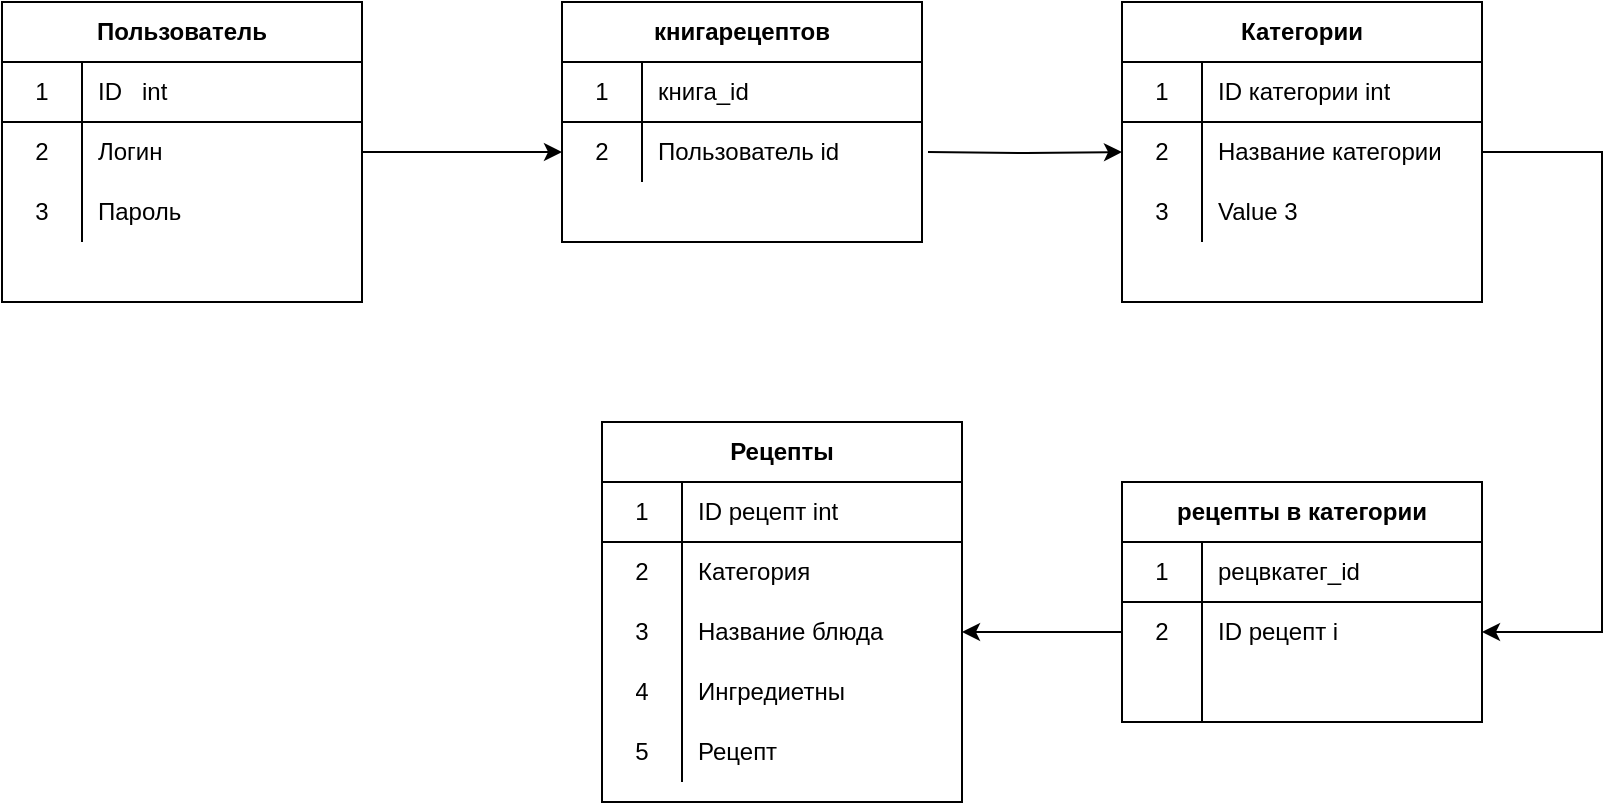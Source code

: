 <mxfile version="13.7.7" type="github">
  <diagram name="Page-1" id="6133507b-19e7-1e82-6fc7-422aa6c4b21f">
    <mxGraphModel dx="1038" dy="532" grid="1" gridSize="10" guides="1" tooltips="1" connect="1" arrows="1" fold="1" page="1" pageScale="1" pageWidth="1100" pageHeight="850" background="#ffffff" math="0" shadow="0">
      <root>
        <mxCell id="0" />
        <mxCell id="1" parent="0" />
        <mxCell id="IO8GIGBL9XiZ4tmUcEtB-36" value="Пользователь" style="shape=table;html=1;whiteSpace=wrap;startSize=30;container=1;collapsible=0;childLayout=tableLayout;fixedRows=1;rowLines=0;fontStyle=1;align=center;" vertex="1" parent="1">
          <mxGeometry x="240" y="360" width="180" height="150" as="geometry" />
        </mxCell>
        <mxCell id="IO8GIGBL9XiZ4tmUcEtB-37" value="" style="shape=partialRectangle;html=1;whiteSpace=wrap;collapsible=0;dropTarget=0;pointerEvents=0;fillColor=none;top=0;left=0;bottom=1;right=0;points=[[0,0.5],[1,0.5]];portConstraint=eastwest;" vertex="1" parent="IO8GIGBL9XiZ4tmUcEtB-36">
          <mxGeometry y="30" width="180" height="30" as="geometry" />
        </mxCell>
        <mxCell id="IO8GIGBL9XiZ4tmUcEtB-38" value="1" style="shape=partialRectangle;html=1;whiteSpace=wrap;connectable=0;fillColor=none;top=0;left=0;bottom=0;right=0;overflow=hidden;" vertex="1" parent="IO8GIGBL9XiZ4tmUcEtB-37">
          <mxGeometry width="40" height="30" as="geometry" />
        </mxCell>
        <mxCell id="IO8GIGBL9XiZ4tmUcEtB-39" value="ID&amp;nbsp; &amp;nbsp;int" style="shape=partialRectangle;html=1;whiteSpace=wrap;connectable=0;fillColor=none;top=0;left=0;bottom=0;right=0;align=left;spacingLeft=6;overflow=hidden;" vertex="1" parent="IO8GIGBL9XiZ4tmUcEtB-37">
          <mxGeometry x="40" width="140" height="30" as="geometry" />
        </mxCell>
        <mxCell id="IO8GIGBL9XiZ4tmUcEtB-40" value="" style="shape=partialRectangle;html=1;whiteSpace=wrap;collapsible=0;dropTarget=0;pointerEvents=0;fillColor=none;top=0;left=0;bottom=0;right=0;points=[[0,0.5],[1,0.5]];portConstraint=eastwest;" vertex="1" parent="IO8GIGBL9XiZ4tmUcEtB-36">
          <mxGeometry y="60" width="180" height="30" as="geometry" />
        </mxCell>
        <mxCell id="IO8GIGBL9XiZ4tmUcEtB-41" value="2" style="shape=partialRectangle;html=1;whiteSpace=wrap;connectable=0;fillColor=none;top=0;left=0;bottom=0;right=0;overflow=hidden;" vertex="1" parent="IO8GIGBL9XiZ4tmUcEtB-40">
          <mxGeometry width="40" height="30" as="geometry" />
        </mxCell>
        <mxCell id="IO8GIGBL9XiZ4tmUcEtB-42" value="Логин" style="shape=partialRectangle;html=1;whiteSpace=wrap;connectable=0;fillColor=none;top=0;left=0;bottom=0;right=0;align=left;spacingLeft=6;overflow=hidden;" vertex="1" parent="IO8GIGBL9XiZ4tmUcEtB-40">
          <mxGeometry x="40" width="140" height="30" as="geometry" />
        </mxCell>
        <mxCell id="IO8GIGBL9XiZ4tmUcEtB-43" value="" style="shape=partialRectangle;html=1;whiteSpace=wrap;collapsible=0;dropTarget=0;pointerEvents=0;fillColor=none;top=0;left=0;bottom=0;right=0;points=[[0,0.5],[1,0.5]];portConstraint=eastwest;" vertex="1" parent="IO8GIGBL9XiZ4tmUcEtB-36">
          <mxGeometry y="90" width="180" height="30" as="geometry" />
        </mxCell>
        <mxCell id="IO8GIGBL9XiZ4tmUcEtB-44" value="3" style="shape=partialRectangle;html=1;whiteSpace=wrap;connectable=0;fillColor=none;top=0;left=0;bottom=0;right=0;overflow=hidden;" vertex="1" parent="IO8GIGBL9XiZ4tmUcEtB-43">
          <mxGeometry width="40" height="30" as="geometry" />
        </mxCell>
        <mxCell id="IO8GIGBL9XiZ4tmUcEtB-45" value="Пароль" style="shape=partialRectangle;html=1;whiteSpace=wrap;connectable=0;fillColor=none;top=0;left=0;bottom=0;right=0;align=left;spacingLeft=6;overflow=hidden;" vertex="1" parent="IO8GIGBL9XiZ4tmUcEtB-43">
          <mxGeometry x="40" width="140" height="30" as="geometry" />
        </mxCell>
        <mxCell id="IO8GIGBL9XiZ4tmUcEtB-63" style="edgeStyle=orthogonalEdgeStyle;rounded=0;orthogonalLoop=1;jettySize=auto;html=1;entryX=0;entryY=0.5;entryDx=0;entryDy=0;" edge="1" parent="1" target="IO8GIGBL9XiZ4tmUcEtB-23">
          <mxGeometry relative="1" as="geometry">
            <mxPoint x="703" y="435" as="sourcePoint" />
          </mxGeometry>
        </mxCell>
        <mxCell id="IO8GIGBL9XiZ4tmUcEtB-62" style="edgeStyle=orthogonalEdgeStyle;rounded=0;orthogonalLoop=1;jettySize=auto;html=1;exitX=1;exitY=0.5;exitDx=0;exitDy=0;entryX=0;entryY=0.5;entryDx=0;entryDy=0;" edge="1" parent="1" source="IO8GIGBL9XiZ4tmUcEtB-40" target="IO8GIGBL9XiZ4tmUcEtB-50">
          <mxGeometry relative="1" as="geometry" />
        </mxCell>
        <mxCell id="IO8GIGBL9XiZ4tmUcEtB-46" value="книгарецептов" style="shape=table;html=1;whiteSpace=wrap;startSize=30;container=1;collapsible=0;childLayout=tableLayout;fixedRows=1;rowLines=0;fontStyle=1;align=center;" vertex="1" parent="1">
          <mxGeometry x="520" y="360" width="180" height="120" as="geometry" />
        </mxCell>
        <mxCell id="IO8GIGBL9XiZ4tmUcEtB-47" value="" style="shape=partialRectangle;html=1;whiteSpace=wrap;collapsible=0;dropTarget=0;pointerEvents=0;fillColor=none;top=0;left=0;bottom=1;right=0;points=[[0,0.5],[1,0.5]];portConstraint=eastwest;" vertex="1" parent="IO8GIGBL9XiZ4tmUcEtB-46">
          <mxGeometry y="30" width="180" height="30" as="geometry" />
        </mxCell>
        <mxCell id="IO8GIGBL9XiZ4tmUcEtB-48" value="1" style="shape=partialRectangle;html=1;whiteSpace=wrap;connectable=0;fillColor=none;top=0;left=0;bottom=0;right=0;overflow=hidden;" vertex="1" parent="IO8GIGBL9XiZ4tmUcEtB-47">
          <mxGeometry width="40" height="30" as="geometry" />
        </mxCell>
        <mxCell id="IO8GIGBL9XiZ4tmUcEtB-49" value="книга_id" style="shape=partialRectangle;html=1;whiteSpace=wrap;connectable=0;fillColor=none;top=0;left=0;bottom=0;right=0;align=left;spacingLeft=6;overflow=hidden;" vertex="1" parent="IO8GIGBL9XiZ4tmUcEtB-47">
          <mxGeometry x="40" width="140" height="30" as="geometry" />
        </mxCell>
        <mxCell id="IO8GIGBL9XiZ4tmUcEtB-50" value="" style="shape=partialRectangle;html=1;whiteSpace=wrap;collapsible=0;dropTarget=0;pointerEvents=0;fillColor=none;top=0;left=0;bottom=0;right=0;points=[[0,0.5],[1,0.5]];portConstraint=eastwest;" vertex="1" parent="IO8GIGBL9XiZ4tmUcEtB-46">
          <mxGeometry y="60" width="180" height="30" as="geometry" />
        </mxCell>
        <mxCell id="IO8GIGBL9XiZ4tmUcEtB-51" value="2" style="shape=partialRectangle;html=1;whiteSpace=wrap;connectable=0;fillColor=none;top=0;left=0;bottom=0;right=0;overflow=hidden;" vertex="1" parent="IO8GIGBL9XiZ4tmUcEtB-50">
          <mxGeometry width="40" height="30" as="geometry" />
        </mxCell>
        <mxCell id="IO8GIGBL9XiZ4tmUcEtB-52" value="Пользователь id" style="shape=partialRectangle;html=1;whiteSpace=wrap;connectable=0;fillColor=none;top=0;left=0;bottom=0;right=0;align=left;spacingLeft=6;overflow=hidden;" vertex="1" parent="IO8GIGBL9XiZ4tmUcEtB-50">
          <mxGeometry x="40" width="140" height="30" as="geometry" />
        </mxCell>
        <mxCell id="IO8GIGBL9XiZ4tmUcEtB-19" value="Категории" style="shape=table;html=1;whiteSpace=wrap;startSize=30;container=1;collapsible=0;childLayout=tableLayout;fixedRows=1;rowLines=0;fontStyle=1;align=center;" vertex="1" parent="1">
          <mxGeometry x="800" y="360" width="180" height="150" as="geometry" />
        </mxCell>
        <mxCell id="IO8GIGBL9XiZ4tmUcEtB-20" value="" style="shape=partialRectangle;html=1;whiteSpace=wrap;collapsible=0;dropTarget=0;pointerEvents=0;fillColor=none;top=0;left=0;bottom=1;right=0;points=[[0,0.5],[1,0.5]];portConstraint=eastwest;" vertex="1" parent="IO8GIGBL9XiZ4tmUcEtB-19">
          <mxGeometry y="30" width="180" height="30" as="geometry" />
        </mxCell>
        <mxCell id="IO8GIGBL9XiZ4tmUcEtB-21" value="1" style="shape=partialRectangle;html=1;whiteSpace=wrap;connectable=0;fillColor=none;top=0;left=0;bottom=0;right=0;overflow=hidden;" vertex="1" parent="IO8GIGBL9XiZ4tmUcEtB-20">
          <mxGeometry width="40" height="30" as="geometry" />
        </mxCell>
        <mxCell id="IO8GIGBL9XiZ4tmUcEtB-22" value="ID категории int" style="shape=partialRectangle;html=1;whiteSpace=wrap;connectable=0;fillColor=none;top=0;left=0;bottom=0;right=0;align=left;spacingLeft=6;overflow=hidden;" vertex="1" parent="IO8GIGBL9XiZ4tmUcEtB-20">
          <mxGeometry x="40" width="140" height="30" as="geometry" />
        </mxCell>
        <mxCell id="IO8GIGBL9XiZ4tmUcEtB-23" value="" style="shape=partialRectangle;html=1;whiteSpace=wrap;collapsible=0;dropTarget=0;pointerEvents=0;fillColor=none;top=0;left=0;bottom=0;right=0;points=[[0,0.5],[1,0.5]];portConstraint=eastwest;" vertex="1" parent="IO8GIGBL9XiZ4tmUcEtB-19">
          <mxGeometry y="60" width="180" height="30" as="geometry" />
        </mxCell>
        <mxCell id="IO8GIGBL9XiZ4tmUcEtB-24" value="2" style="shape=partialRectangle;html=1;whiteSpace=wrap;connectable=0;fillColor=none;top=0;left=0;bottom=0;right=0;overflow=hidden;" vertex="1" parent="IO8GIGBL9XiZ4tmUcEtB-23">
          <mxGeometry width="40" height="30" as="geometry" />
        </mxCell>
        <mxCell id="IO8GIGBL9XiZ4tmUcEtB-25" value="Название категории" style="shape=partialRectangle;html=1;whiteSpace=wrap;connectable=0;fillColor=none;top=0;left=0;bottom=0;right=0;align=left;spacingLeft=6;overflow=hidden;" vertex="1" parent="IO8GIGBL9XiZ4tmUcEtB-23">
          <mxGeometry x="40" width="140" height="30" as="geometry" />
        </mxCell>
        <mxCell id="IO8GIGBL9XiZ4tmUcEtB-26" value="" style="shape=partialRectangle;html=1;whiteSpace=wrap;collapsible=0;dropTarget=0;pointerEvents=0;fillColor=none;top=0;left=0;bottom=0;right=0;points=[[0,0.5],[1,0.5]];portConstraint=eastwest;" vertex="1" parent="IO8GIGBL9XiZ4tmUcEtB-19">
          <mxGeometry y="90" width="180" height="30" as="geometry" />
        </mxCell>
        <mxCell id="IO8GIGBL9XiZ4tmUcEtB-27" value="3" style="shape=partialRectangle;html=1;whiteSpace=wrap;connectable=0;fillColor=none;top=0;left=0;bottom=0;right=0;overflow=hidden;" vertex="1" parent="IO8GIGBL9XiZ4tmUcEtB-26">
          <mxGeometry width="40" height="30" as="geometry" />
        </mxCell>
        <mxCell id="IO8GIGBL9XiZ4tmUcEtB-28" value="Value 3" style="shape=partialRectangle;html=1;whiteSpace=wrap;connectable=0;fillColor=none;top=0;left=0;bottom=0;right=0;align=left;spacingLeft=6;overflow=hidden;" vertex="1" parent="IO8GIGBL9XiZ4tmUcEtB-26">
          <mxGeometry x="40" width="140" height="30" as="geometry" />
        </mxCell>
        <mxCell id="IO8GIGBL9XiZ4tmUcEtB-75" value="Рецепты" style="shape=table;html=1;whiteSpace=wrap;startSize=30;container=1;collapsible=0;childLayout=tableLayout;fixedRows=1;rowLines=0;fontStyle=1;align=center;" vertex="1" parent="1">
          <mxGeometry x="540" y="570" width="180" height="190" as="geometry" />
        </mxCell>
        <mxCell id="IO8GIGBL9XiZ4tmUcEtB-76" value="" style="shape=partialRectangle;html=1;whiteSpace=wrap;collapsible=0;dropTarget=0;pointerEvents=0;fillColor=none;top=0;left=0;bottom=1;right=0;points=[[0,0.5],[1,0.5]];portConstraint=eastwest;" vertex="1" parent="IO8GIGBL9XiZ4tmUcEtB-75">
          <mxGeometry y="30" width="180" height="30" as="geometry" />
        </mxCell>
        <mxCell id="IO8GIGBL9XiZ4tmUcEtB-77" value="1" style="shape=partialRectangle;html=1;whiteSpace=wrap;connectable=0;fillColor=none;top=0;left=0;bottom=0;right=0;overflow=hidden;" vertex="1" parent="IO8GIGBL9XiZ4tmUcEtB-76">
          <mxGeometry width="40" height="30" as="geometry" />
        </mxCell>
        <mxCell id="IO8GIGBL9XiZ4tmUcEtB-78" value="ID рецепт int" style="shape=partialRectangle;html=1;whiteSpace=wrap;connectable=0;fillColor=none;top=0;left=0;bottom=0;right=0;align=left;spacingLeft=6;overflow=hidden;" vertex="1" parent="IO8GIGBL9XiZ4tmUcEtB-76">
          <mxGeometry x="40" width="140" height="30" as="geometry" />
        </mxCell>
        <mxCell id="IO8GIGBL9XiZ4tmUcEtB-79" value="" style="shape=partialRectangle;html=1;whiteSpace=wrap;collapsible=0;dropTarget=0;pointerEvents=0;fillColor=none;top=0;left=0;bottom=0;right=0;points=[[0,0.5],[1,0.5]];portConstraint=eastwest;" vertex="1" parent="IO8GIGBL9XiZ4tmUcEtB-75">
          <mxGeometry y="60" width="180" height="30" as="geometry" />
        </mxCell>
        <mxCell id="IO8GIGBL9XiZ4tmUcEtB-80" value="2" style="shape=partialRectangle;html=1;whiteSpace=wrap;connectable=0;fillColor=none;top=0;left=0;bottom=0;right=0;overflow=hidden;" vertex="1" parent="IO8GIGBL9XiZ4tmUcEtB-79">
          <mxGeometry width="40" height="30" as="geometry" />
        </mxCell>
        <mxCell id="IO8GIGBL9XiZ4tmUcEtB-81" value="Категория" style="shape=partialRectangle;html=1;whiteSpace=wrap;connectable=0;fillColor=none;top=0;left=0;bottom=0;right=0;align=left;spacingLeft=6;overflow=hidden;" vertex="1" parent="IO8GIGBL9XiZ4tmUcEtB-79">
          <mxGeometry x="40" width="140" height="30" as="geometry" />
        </mxCell>
        <mxCell id="IO8GIGBL9XiZ4tmUcEtB-82" value="" style="shape=partialRectangle;html=1;whiteSpace=wrap;collapsible=0;dropTarget=0;pointerEvents=0;fillColor=none;top=0;left=0;bottom=0;right=0;points=[[0,0.5],[1,0.5]];portConstraint=eastwest;" vertex="1" parent="IO8GIGBL9XiZ4tmUcEtB-75">
          <mxGeometry y="90" width="180" height="30" as="geometry" />
        </mxCell>
        <mxCell id="IO8GIGBL9XiZ4tmUcEtB-83" value="3" style="shape=partialRectangle;html=1;whiteSpace=wrap;connectable=0;fillColor=none;top=0;left=0;bottom=0;right=0;overflow=hidden;" vertex="1" parent="IO8GIGBL9XiZ4tmUcEtB-82">
          <mxGeometry width="40" height="30" as="geometry" />
        </mxCell>
        <mxCell id="IO8GIGBL9XiZ4tmUcEtB-84" value="Название блюда" style="shape=partialRectangle;html=1;whiteSpace=wrap;connectable=0;fillColor=none;top=0;left=0;bottom=0;right=0;align=left;spacingLeft=6;overflow=hidden;" vertex="1" parent="IO8GIGBL9XiZ4tmUcEtB-82">
          <mxGeometry x="40" width="140" height="30" as="geometry" />
        </mxCell>
        <mxCell id="IO8GIGBL9XiZ4tmUcEtB-85" value="" style="shape=partialRectangle;html=1;whiteSpace=wrap;collapsible=0;dropTarget=0;pointerEvents=0;fillColor=none;top=0;left=0;bottom=0;right=0;points=[[0,0.5],[1,0.5]];portConstraint=eastwest;" vertex="1" parent="IO8GIGBL9XiZ4tmUcEtB-75">
          <mxGeometry y="120" width="180" height="30" as="geometry" />
        </mxCell>
        <mxCell id="IO8GIGBL9XiZ4tmUcEtB-86" value="4" style="shape=partialRectangle;html=1;whiteSpace=wrap;connectable=0;fillColor=none;top=0;left=0;bottom=0;right=0;overflow=hidden;" vertex="1" parent="IO8GIGBL9XiZ4tmUcEtB-85">
          <mxGeometry width="40" height="30" as="geometry" />
        </mxCell>
        <mxCell id="IO8GIGBL9XiZ4tmUcEtB-87" value="Ингредиетны" style="shape=partialRectangle;html=1;whiteSpace=wrap;connectable=0;fillColor=none;top=0;left=0;bottom=0;right=0;align=left;spacingLeft=6;overflow=hidden;" vertex="1" parent="IO8GIGBL9XiZ4tmUcEtB-85">
          <mxGeometry x="40" width="140" height="30" as="geometry" />
        </mxCell>
        <mxCell id="IO8GIGBL9XiZ4tmUcEtB-88" value="" style="shape=partialRectangle;html=1;whiteSpace=wrap;collapsible=0;dropTarget=0;pointerEvents=0;fillColor=none;top=0;left=0;bottom=0;right=0;points=[[0,0.5],[1,0.5]];portConstraint=eastwest;" vertex="1" parent="IO8GIGBL9XiZ4tmUcEtB-75">
          <mxGeometry y="150" width="180" height="30" as="geometry" />
        </mxCell>
        <mxCell id="IO8GIGBL9XiZ4tmUcEtB-89" value="5" style="shape=partialRectangle;html=1;whiteSpace=wrap;connectable=0;fillColor=none;top=0;left=0;bottom=0;right=0;overflow=hidden;" vertex="1" parent="IO8GIGBL9XiZ4tmUcEtB-88">
          <mxGeometry width="40" height="30" as="geometry" />
        </mxCell>
        <mxCell id="IO8GIGBL9XiZ4tmUcEtB-90" value="Рецепт" style="shape=partialRectangle;html=1;whiteSpace=wrap;connectable=0;fillColor=none;top=0;left=0;bottom=0;right=0;align=left;spacingLeft=6;overflow=hidden;" vertex="1" parent="IO8GIGBL9XiZ4tmUcEtB-88">
          <mxGeometry x="40" width="140" height="30" as="geometry" />
        </mxCell>
        <mxCell id="IO8GIGBL9XiZ4tmUcEtB-91" style="edgeStyle=orthogonalEdgeStyle;rounded=0;orthogonalLoop=1;jettySize=auto;html=1;exitX=0;exitY=0.5;exitDx=0;exitDy=0;entryX=1;entryY=0.5;entryDx=0;entryDy=0;" edge="1" parent="1" source="IO8GIGBL9XiZ4tmUcEtB-96" target="IO8GIGBL9XiZ4tmUcEtB-82">
          <mxGeometry relative="1" as="geometry">
            <mxPoint x="810" y="705" as="sourcePoint" />
          </mxGeometry>
        </mxCell>
        <mxCell id="IO8GIGBL9XiZ4tmUcEtB-92" value="рецепты в категории" style="shape=table;html=1;whiteSpace=wrap;startSize=30;container=1;collapsible=0;childLayout=tableLayout;fixedRows=1;rowLines=0;fontStyle=1;align=center;" vertex="1" parent="1">
          <mxGeometry x="800" y="600" width="180" height="120" as="geometry" />
        </mxCell>
        <mxCell id="IO8GIGBL9XiZ4tmUcEtB-93" value="" style="shape=partialRectangle;html=1;whiteSpace=wrap;collapsible=0;dropTarget=0;pointerEvents=0;fillColor=none;top=0;left=0;bottom=1;right=0;points=[[0,0.5],[1,0.5]];portConstraint=eastwest;" vertex="1" parent="IO8GIGBL9XiZ4tmUcEtB-92">
          <mxGeometry y="30" width="180" height="30" as="geometry" />
        </mxCell>
        <mxCell id="IO8GIGBL9XiZ4tmUcEtB-94" value="1" style="shape=partialRectangle;html=1;whiteSpace=wrap;connectable=0;fillColor=none;top=0;left=0;bottom=0;right=0;overflow=hidden;" vertex="1" parent="IO8GIGBL9XiZ4tmUcEtB-93">
          <mxGeometry width="40" height="30" as="geometry" />
        </mxCell>
        <mxCell id="IO8GIGBL9XiZ4tmUcEtB-95" value="рецвкатег_id" style="shape=partialRectangle;html=1;whiteSpace=wrap;connectable=0;fillColor=none;top=0;left=0;bottom=0;right=0;align=left;spacingLeft=6;overflow=hidden;" vertex="1" parent="IO8GIGBL9XiZ4tmUcEtB-93">
          <mxGeometry x="40" width="140" height="30" as="geometry" />
        </mxCell>
        <mxCell id="IO8GIGBL9XiZ4tmUcEtB-96" value="" style="shape=partialRectangle;html=1;whiteSpace=wrap;collapsible=0;dropTarget=0;pointerEvents=0;fillColor=none;top=0;left=0;bottom=0;right=0;points=[[0,0.5],[1,0.5]];portConstraint=eastwest;" vertex="1" parent="IO8GIGBL9XiZ4tmUcEtB-92">
          <mxGeometry y="60" width="180" height="30" as="geometry" />
        </mxCell>
        <mxCell id="IO8GIGBL9XiZ4tmUcEtB-97" value="2" style="shape=partialRectangle;html=1;whiteSpace=wrap;connectable=0;fillColor=none;top=0;left=0;bottom=0;right=0;overflow=hidden;" vertex="1" parent="IO8GIGBL9XiZ4tmUcEtB-96">
          <mxGeometry width="40" height="30" as="geometry" />
        </mxCell>
        <mxCell id="IO8GIGBL9XiZ4tmUcEtB-98" value="ID рецепт i" style="shape=partialRectangle;html=1;whiteSpace=wrap;connectable=0;fillColor=none;top=0;left=0;bottom=0;right=0;align=left;spacingLeft=6;overflow=hidden;" vertex="1" parent="IO8GIGBL9XiZ4tmUcEtB-96">
          <mxGeometry x="40" width="140" height="30" as="geometry" />
        </mxCell>
        <mxCell id="IO8GIGBL9XiZ4tmUcEtB-99" value="" style="shape=partialRectangle;html=1;whiteSpace=wrap;collapsible=0;dropTarget=0;pointerEvents=0;fillColor=none;top=0;left=0;bottom=0;right=0;points=[[0,0.5],[1,0.5]];portConstraint=eastwest;" vertex="1" parent="IO8GIGBL9XiZ4tmUcEtB-92">
          <mxGeometry y="90" width="180" height="30" as="geometry" />
        </mxCell>
        <mxCell id="IO8GIGBL9XiZ4tmUcEtB-100" value="" style="shape=partialRectangle;html=1;whiteSpace=wrap;connectable=0;fillColor=none;top=0;left=0;bottom=0;right=0;overflow=hidden;" vertex="1" parent="IO8GIGBL9XiZ4tmUcEtB-99">
          <mxGeometry width="40" height="30" as="geometry" />
        </mxCell>
        <mxCell id="IO8GIGBL9XiZ4tmUcEtB-101" value="" style="shape=partialRectangle;html=1;whiteSpace=wrap;connectable=0;fillColor=none;top=0;left=0;bottom=0;right=0;align=left;spacingLeft=6;overflow=hidden;" vertex="1" parent="IO8GIGBL9XiZ4tmUcEtB-99">
          <mxGeometry x="40" width="140" height="30" as="geometry" />
        </mxCell>
        <mxCell id="IO8GIGBL9XiZ4tmUcEtB-104" style="edgeStyle=orthogonalEdgeStyle;rounded=0;orthogonalLoop=1;jettySize=auto;html=1;exitX=1;exitY=0.5;exitDx=0;exitDy=0;entryX=1;entryY=0.5;entryDx=0;entryDy=0;" edge="1" parent="1" source="IO8GIGBL9XiZ4tmUcEtB-23" target="IO8GIGBL9XiZ4tmUcEtB-96">
          <mxGeometry relative="1" as="geometry">
            <mxPoint x="1040" y="670" as="targetPoint" />
            <Array as="points">
              <mxPoint x="1040" y="435" />
              <mxPoint x="1040" y="675" />
            </Array>
          </mxGeometry>
        </mxCell>
      </root>
    </mxGraphModel>
  </diagram>
</mxfile>

